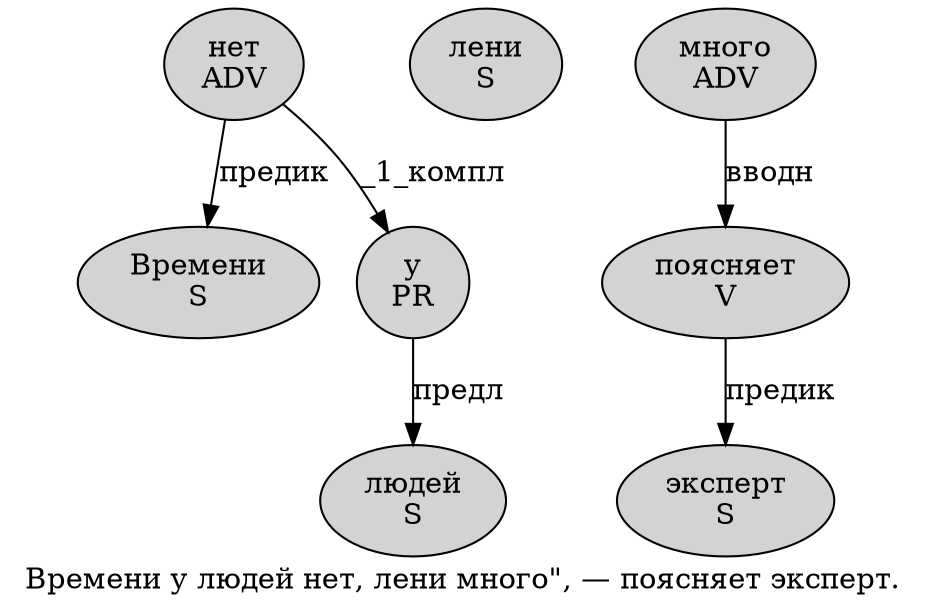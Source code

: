 digraph SENTENCE_264 {
	graph [label="Времени у людей нет, лени много\", — поясняет эксперт."]
	node [style=filled]
		0 [label="Времени
S" color="" fillcolor=lightgray penwidth=1 shape=ellipse]
		1 [label="у
PR" color="" fillcolor=lightgray penwidth=1 shape=ellipse]
		2 [label="людей
S" color="" fillcolor=lightgray penwidth=1 shape=ellipse]
		3 [label="нет
ADV" color="" fillcolor=lightgray penwidth=1 shape=ellipse]
		5 [label="лени
S" color="" fillcolor=lightgray penwidth=1 shape=ellipse]
		6 [label="много
ADV" color="" fillcolor=lightgray penwidth=1 shape=ellipse]
		10 [label="поясняет
V" color="" fillcolor=lightgray penwidth=1 shape=ellipse]
		11 [label="эксперт
S" color="" fillcolor=lightgray penwidth=1 shape=ellipse]
			1 -> 2 [label="предл"]
			3 -> 0 [label="предик"]
			3 -> 1 [label="_1_компл"]
			6 -> 10 [label="вводн"]
			10 -> 11 [label="предик"]
}